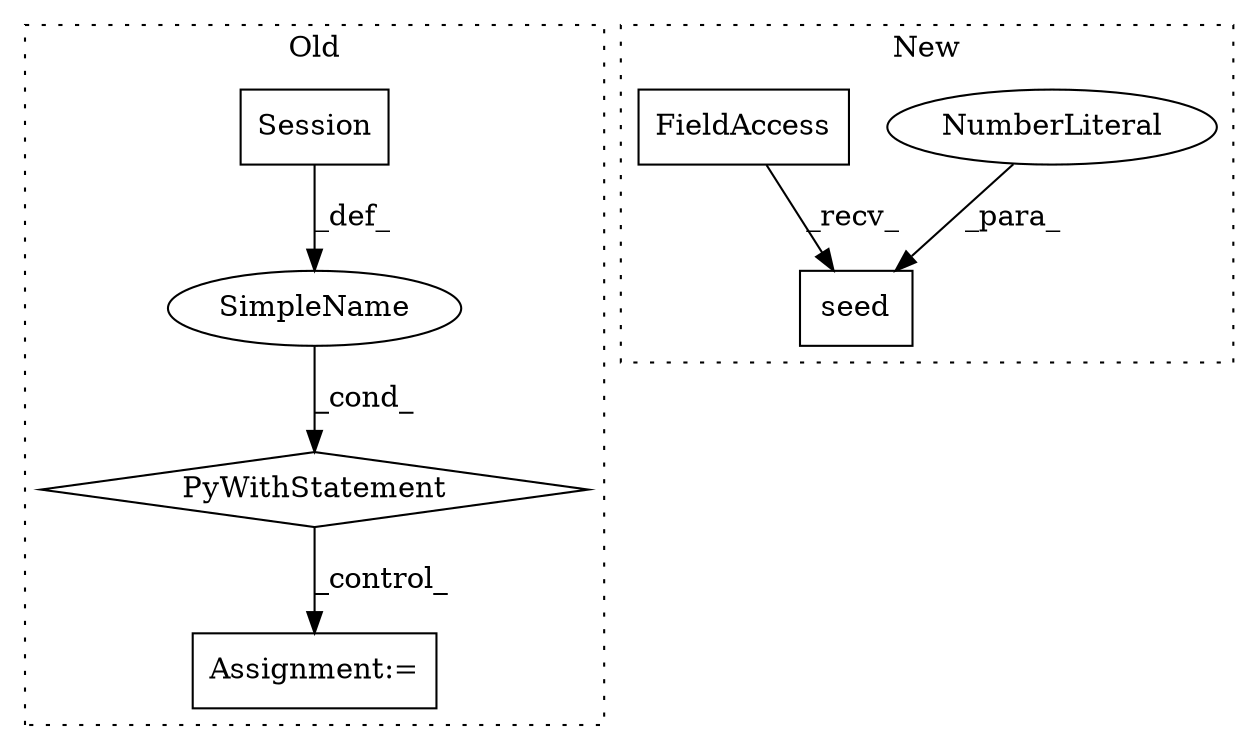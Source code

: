digraph G {
subgraph cluster0 {
1 [label="Session" a="32" s="2379" l="9" shape="box"];
4 [label="PyWithStatement" a="104" s="2358,2388" l="10,2" shape="diamond"];
6 [label="SimpleName" a="42" s="" l="" shape="ellipse"];
7 [label="Assignment:=" a="7" s="2402" l="4" shape="box"];
label = "Old";
style="dotted";
}
subgraph cluster1 {
2 [label="seed" a="32" s="985,993" l="5,1" shape="box"];
3 [label="NumberLiteral" a="34" s="990" l="3" shape="ellipse"];
5 [label="FieldAccess" a="22" s="972" l="12" shape="box"];
label = "New";
style="dotted";
}
1 -> 6 [label="_def_"];
3 -> 2 [label="_para_"];
4 -> 7 [label="_control_"];
5 -> 2 [label="_recv_"];
6 -> 4 [label="_cond_"];
}